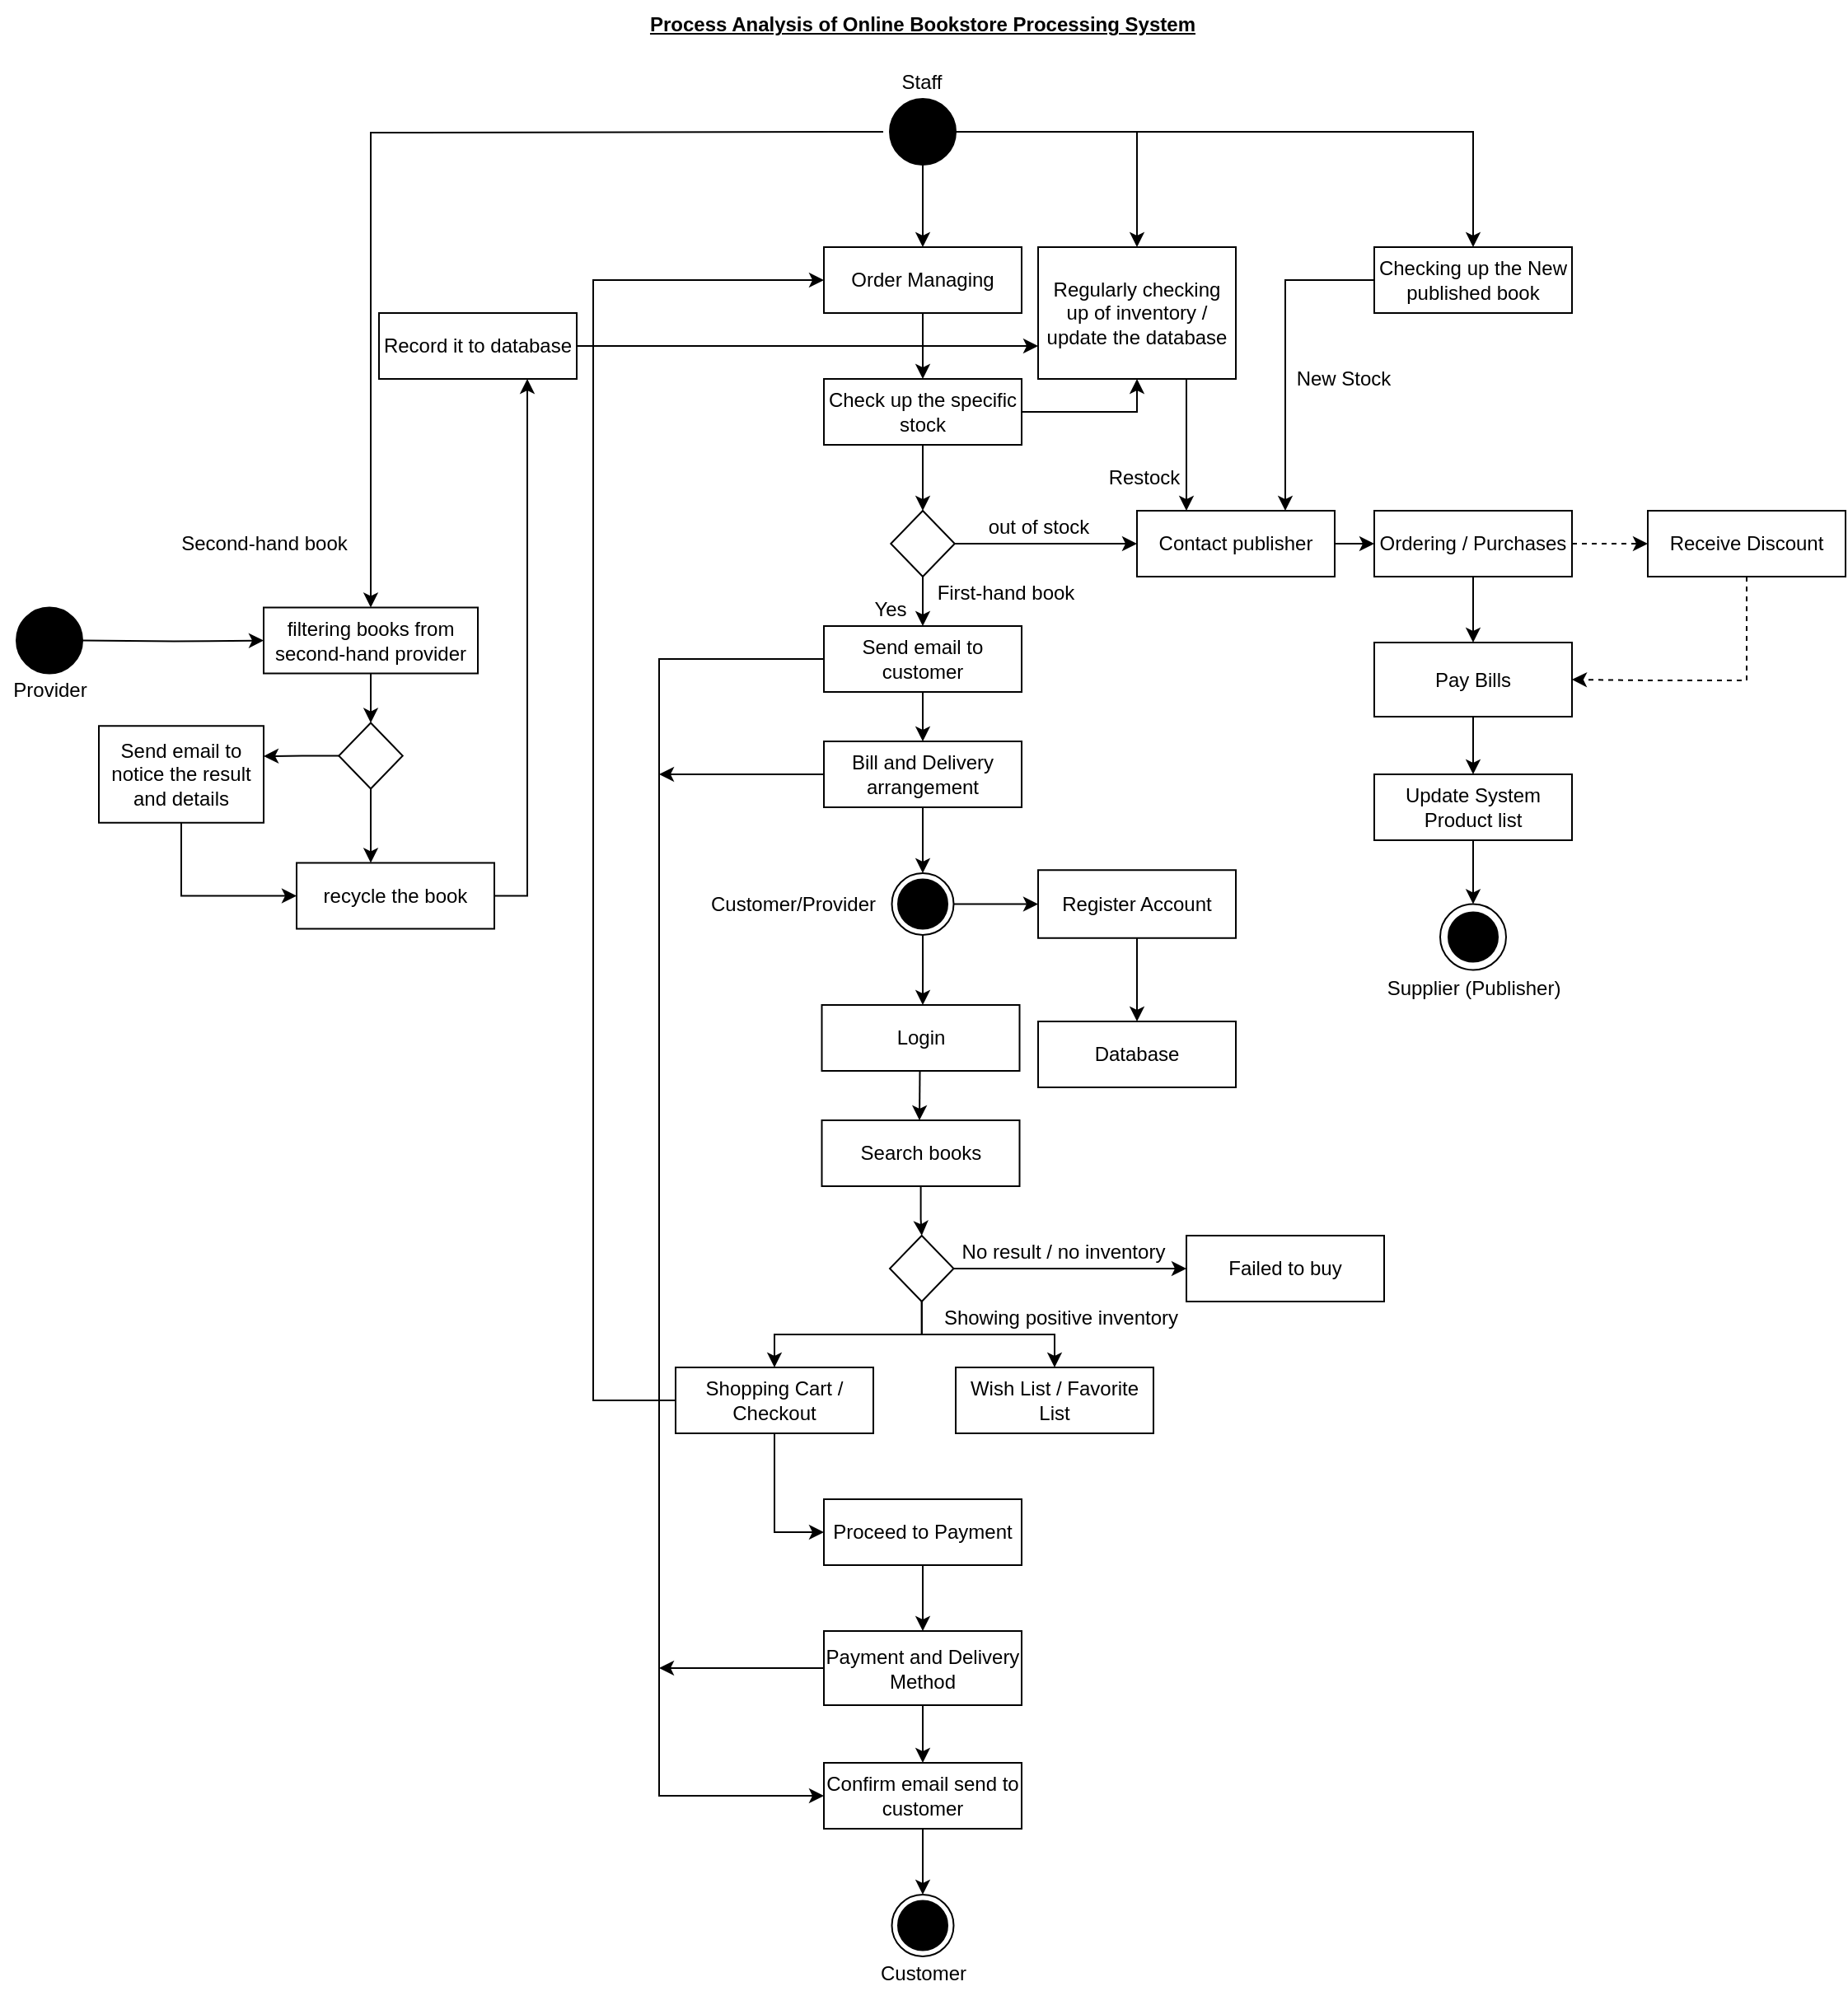 <mxfile version="15.7.4" type="google" pages="2"><diagram id="CRNL3FCBfweBwiT0prmP" name="Page-1"><mxGraphModel dx="2889" dy="1139" grid="1" gridSize="10" guides="1" tooltips="1" connect="1" arrows="1" fold="1" page="1" pageScale="1" pageWidth="827" pageHeight="1169" math="0" shadow="0"><root><mxCell id="0"/><mxCell id="1" parent="0"/><mxCell id="D3-bq62azraqNZFpXJRZ-1" style="edgeStyle=orthogonalEdgeStyle;rounded=0;orthogonalLoop=1;jettySize=auto;html=1;entryX=0.5;entryY=0;entryDx=0;entryDy=0;" edge="1" parent="1" source="D3-bq62azraqNZFpXJRZ-5" target="D3-bq62azraqNZFpXJRZ-32"><mxGeometry relative="1" as="geometry"/></mxCell><mxCell id="D3-bq62azraqNZFpXJRZ-2" style="edgeStyle=orthogonalEdgeStyle;rounded=0;orthogonalLoop=1;jettySize=auto;html=1;entryX=0.5;entryY=0;entryDx=0;entryDy=0;" edge="1" parent="1" source="D3-bq62azraqNZFpXJRZ-5" target="D3-bq62azraqNZFpXJRZ-9"><mxGeometry relative="1" as="geometry"/></mxCell><mxCell id="D3-bq62azraqNZFpXJRZ-3" style="edgeStyle=orthogonalEdgeStyle;rounded=0;orthogonalLoop=1;jettySize=auto;html=1;entryX=0.5;entryY=0;entryDx=0;entryDy=0;" edge="1" parent="1" source="D3-bq62azraqNZFpXJRZ-5" target="D3-bq62azraqNZFpXJRZ-33"><mxGeometry relative="1" as="geometry"><Array as="points"><mxPoint x="380" y="110"/></Array></mxGeometry></mxCell><mxCell id="D3-bq62azraqNZFpXJRZ-4" style="edgeStyle=orthogonalEdgeStyle;rounded=0;orthogonalLoop=1;jettySize=auto;html=1;entryX=0.5;entryY=0;entryDx=0;entryDy=0;" edge="1" parent="1" target="D3-bq62azraqNZFpXJRZ-74"><mxGeometry relative="1" as="geometry"><mxPoint x="16" y="110" as="targetPoint"/><mxPoint x="226.01" y="110" as="sourcePoint"/></mxGeometry></mxCell><mxCell id="D3-bq62azraqNZFpXJRZ-5" value="" style="ellipse;whiteSpace=wrap;html=1;aspect=fixed;fillColor=#000000;" vertex="1" parent="1"><mxGeometry x="230.01" y="90" width="40" height="40" as="geometry"/></mxCell><mxCell id="D3-bq62azraqNZFpXJRZ-6" value="" style="ellipse;whiteSpace=wrap;html=1;aspect=fixed;fillColor=#000000;" vertex="1" parent="1"><mxGeometry x="569" y="583.75" width="30" height="30" as="geometry"/></mxCell><mxCell id="D3-bq62azraqNZFpXJRZ-7" value="" style="ellipse;whiteSpace=wrap;html=1;aspect=fixed;strokeColor=#000000;fillColor=none;" vertex="1" parent="1"><mxGeometry x="564" y="578.75" width="40" height="40" as="geometry"/></mxCell><mxCell id="D3-bq62azraqNZFpXJRZ-8" style="edgeStyle=orthogonalEdgeStyle;rounded=0;orthogonalLoop=1;jettySize=auto;html=1;entryX=0.5;entryY=0;entryDx=0;entryDy=0;" edge="1" parent="1" source="D3-bq62azraqNZFpXJRZ-9" target="D3-bq62azraqNZFpXJRZ-13"><mxGeometry relative="1" as="geometry"/></mxCell><mxCell id="D3-bq62azraqNZFpXJRZ-9" value="Order Managing" style="rounded=0;whiteSpace=wrap;html=1;strokeColor=#000000;fillColor=none;gradientColor=none;" vertex="1" parent="1"><mxGeometry x="190" y="180" width="120" height="40" as="geometry"/></mxCell><mxCell id="D3-bq62azraqNZFpXJRZ-10" value="" style="endArrow=classic;html=1;exitX=0.75;exitY=1;exitDx=0;exitDy=0;entryX=0.25;entryY=0;entryDx=0;entryDy=0;" edge="1" parent="1" source="D3-bq62azraqNZFpXJRZ-33" target="D3-bq62azraqNZFpXJRZ-35"><mxGeometry width="50" height="50" relative="1" as="geometry"><mxPoint x="439.75" y="260" as="sourcePoint"/><mxPoint x="439.5" y="290" as="targetPoint"/></mxGeometry></mxCell><mxCell id="D3-bq62azraqNZFpXJRZ-11" style="edgeStyle=orthogonalEdgeStyle;rounded=0;orthogonalLoop=1;jettySize=auto;html=1;entryX=0.5;entryY=0;entryDx=0;entryDy=0;" edge="1" parent="1" source="D3-bq62azraqNZFpXJRZ-13" target="D3-bq62azraqNZFpXJRZ-16"><mxGeometry relative="1" as="geometry"/></mxCell><mxCell id="D3-bq62azraqNZFpXJRZ-12" style="edgeStyle=orthogonalEdgeStyle;rounded=0;orthogonalLoop=1;jettySize=auto;html=1;entryX=0.5;entryY=1;entryDx=0;entryDy=0;" edge="1" parent="1" source="D3-bq62azraqNZFpXJRZ-13" target="D3-bq62azraqNZFpXJRZ-33"><mxGeometry relative="1" as="geometry"><Array as="points"><mxPoint x="380" y="280"/></Array></mxGeometry></mxCell><mxCell id="D3-bq62azraqNZFpXJRZ-13" value="Check up the specific stock" style="rounded=0;whiteSpace=wrap;html=1;strokeColor=#000000;fillColor=none;gradientColor=none;" vertex="1" parent="1"><mxGeometry x="190.01" y="260" width="120" height="40" as="geometry"/></mxCell><mxCell id="D3-bq62azraqNZFpXJRZ-14" style="edgeStyle=orthogonalEdgeStyle;rounded=0;orthogonalLoop=1;jettySize=auto;html=1;exitX=0.5;exitY=1;exitDx=0;exitDy=0;" edge="1" parent="1" source="D3-bq62azraqNZFpXJRZ-16" target="D3-bq62azraqNZFpXJRZ-30"><mxGeometry relative="1" as="geometry"/></mxCell><mxCell id="D3-bq62azraqNZFpXJRZ-15" style="edgeStyle=orthogonalEdgeStyle;rounded=0;orthogonalLoop=1;jettySize=auto;html=1;" edge="1" parent="1" source="D3-bq62azraqNZFpXJRZ-16"><mxGeometry relative="1" as="geometry"><mxPoint x="380" y="360" as="targetPoint"/></mxGeometry></mxCell><mxCell id="D3-bq62azraqNZFpXJRZ-16" value="" style="rhombus;whiteSpace=wrap;html=1;strokeColor=#000000;fillColor=none;gradientColor=none;" vertex="1" parent="1"><mxGeometry x="230.63" y="340" width="38.75" height="40" as="geometry"/></mxCell><mxCell id="D3-bq62azraqNZFpXJRZ-17" style="edgeStyle=orthogonalEdgeStyle;rounded=0;orthogonalLoop=1;jettySize=auto;html=1;exitX=0.5;exitY=1;exitDx=0;exitDy=0;" edge="1" parent="1" source="D3-bq62azraqNZFpXJRZ-19"><mxGeometry relative="1" as="geometry"><mxPoint x="584" y="420" as="targetPoint"/></mxGeometry></mxCell><mxCell id="D3-bq62azraqNZFpXJRZ-18" style="edgeStyle=orthogonalEdgeStyle;rounded=0;orthogonalLoop=1;jettySize=auto;html=1;dashed=1;" edge="1" parent="1" source="D3-bq62azraqNZFpXJRZ-19"><mxGeometry relative="1" as="geometry"><mxPoint x="690" y="360" as="targetPoint"/></mxGeometry></mxCell><mxCell id="D3-bq62azraqNZFpXJRZ-19" value="Ordering / Purchases" style="rounded=0;whiteSpace=wrap;html=1;strokeColor=#000000;fillColor=none;gradientColor=none;" vertex="1" parent="1"><mxGeometry x="524" y="340" width="120" height="40" as="geometry"/></mxCell><mxCell id="D3-bq62azraqNZFpXJRZ-20" value="out of stock" style="text;html=1;align=center;verticalAlign=middle;resizable=0;points=[];autosize=1;" vertex="1" parent="1"><mxGeometry x="280" y="340" width="80" height="20" as="geometry"/></mxCell><mxCell id="D3-bq62azraqNZFpXJRZ-21" style="edgeStyle=orthogonalEdgeStyle;rounded=0;orthogonalLoop=1;jettySize=auto;html=1;entryX=0.5;entryY=0;entryDx=0;entryDy=0;" edge="1" parent="1" source="D3-bq62azraqNZFpXJRZ-22" target="D3-bq62azraqNZFpXJRZ-7"><mxGeometry relative="1" as="geometry"/></mxCell><mxCell id="D3-bq62azraqNZFpXJRZ-22" value="Update System Product list" style="rounded=0;whiteSpace=wrap;html=1;strokeColor=#000000;fillColor=none;gradientColor=none;" vertex="1" parent="1"><mxGeometry x="524" y="500" width="120" height="40" as="geometry"/></mxCell><mxCell id="D3-bq62azraqNZFpXJRZ-23" style="edgeStyle=orthogonalEdgeStyle;rounded=0;orthogonalLoop=1;jettySize=auto;html=1;entryX=0.5;entryY=0;entryDx=0;entryDy=0;" edge="1" parent="1" source="D3-bq62azraqNZFpXJRZ-24" target="D3-bq62azraqNZFpXJRZ-22"><mxGeometry relative="1" as="geometry"/></mxCell><mxCell id="D3-bq62azraqNZFpXJRZ-24" value="Pay Bills" style="rounded=0;whiteSpace=wrap;html=1;strokeColor=#000000;fillColor=none;gradientColor=none;" vertex="1" parent="1"><mxGeometry x="524" y="420" width="120" height="45" as="geometry"/></mxCell><mxCell id="D3-bq62azraqNZFpXJRZ-25" style="edgeStyle=orthogonalEdgeStyle;rounded=0;orthogonalLoop=1;jettySize=auto;html=1;exitX=0.5;exitY=1;exitDx=0;exitDy=0;entryX=0.5;entryY=0;entryDx=0;entryDy=0;" edge="1" parent="1" source="D3-bq62azraqNZFpXJRZ-27" target="D3-bq62azraqNZFpXJRZ-40"><mxGeometry relative="1" as="geometry"><mxPoint x="530" y="460" as="targetPoint"/></mxGeometry></mxCell><mxCell id="D3-bq62azraqNZFpXJRZ-26" style="edgeStyle=orthogonalEdgeStyle;rounded=0;orthogonalLoop=1;jettySize=auto;html=1;" edge="1" parent="1" source="D3-bq62azraqNZFpXJRZ-27"><mxGeometry relative="1" as="geometry"><mxPoint x="90" y="500" as="targetPoint"/></mxGeometry></mxCell><mxCell id="D3-bq62azraqNZFpXJRZ-27" value="Bill and Delivery arrangement" style="rounded=0;whiteSpace=wrap;html=1;strokeColor=#000000;fillColor=none;gradientColor=none;" vertex="1" parent="1"><mxGeometry x="190.01" y="480" width="120" height="40" as="geometry"/></mxCell><mxCell id="D3-bq62azraqNZFpXJRZ-28" style="edgeStyle=orthogonalEdgeStyle;rounded=0;orthogonalLoop=1;jettySize=auto;html=1;entryX=0.5;entryY=0;entryDx=0;entryDy=0;" edge="1" parent="1" source="D3-bq62azraqNZFpXJRZ-30" target="D3-bq62azraqNZFpXJRZ-27"><mxGeometry relative="1" as="geometry"/></mxCell><mxCell id="D3-bq62azraqNZFpXJRZ-29" style="edgeStyle=orthogonalEdgeStyle;rounded=0;orthogonalLoop=1;jettySize=auto;html=1;entryX=0;entryY=0.5;entryDx=0;entryDy=0;" edge="1" parent="1" source="D3-bq62azraqNZFpXJRZ-30" target="D3-bq62azraqNZFpXJRZ-63"><mxGeometry relative="1" as="geometry"><Array as="points"><mxPoint x="90" y="430"/><mxPoint x="90" y="1120"/></Array></mxGeometry></mxCell><mxCell id="D3-bq62azraqNZFpXJRZ-30" value="Send email to customer" style="rounded=0;whiteSpace=wrap;html=1;strokeColor=#000000;fillColor=none;gradientColor=none;" vertex="1" parent="1"><mxGeometry x="190.01" y="410" width="120" height="40" as="geometry"/></mxCell><mxCell id="D3-bq62azraqNZFpXJRZ-31" style="edgeStyle=orthogonalEdgeStyle;rounded=0;orthogonalLoop=1;jettySize=auto;html=1;entryX=0.75;entryY=0;entryDx=0;entryDy=0;" edge="1" parent="1" source="D3-bq62azraqNZFpXJRZ-32" target="D3-bq62azraqNZFpXJRZ-35"><mxGeometry relative="1" as="geometry"/></mxCell><mxCell id="D3-bq62azraqNZFpXJRZ-32" value="Checking up the New published book" style="rounded=0;whiteSpace=wrap;html=1;strokeColor=#000000;fillColor=none;gradientColor=none;" vertex="1" parent="1"><mxGeometry x="524" y="180" width="120" height="40" as="geometry"/></mxCell><mxCell id="D3-bq62azraqNZFpXJRZ-33" value="Regularly checking up of inventory / update the database" style="rounded=0;whiteSpace=wrap;html=1;strokeColor=#000000;fillColor=none;gradientColor=none;" vertex="1" parent="1"><mxGeometry x="320.01" y="180" width="120" height="80" as="geometry"/></mxCell><mxCell id="D3-bq62azraqNZFpXJRZ-34" style="edgeStyle=orthogonalEdgeStyle;rounded=0;orthogonalLoop=1;jettySize=auto;html=1;entryX=0;entryY=0.5;entryDx=0;entryDy=0;" edge="1" parent="1" source="D3-bq62azraqNZFpXJRZ-35" target="D3-bq62azraqNZFpXJRZ-19"><mxGeometry relative="1" as="geometry"/></mxCell><mxCell id="D3-bq62azraqNZFpXJRZ-35" value="Contact publisher" style="rounded=0;whiteSpace=wrap;html=1;strokeColor=#000000;fillColor=none;gradientColor=none;" vertex="1" parent="1"><mxGeometry x="380" y="340" width="120" height="40" as="geometry"/></mxCell><mxCell id="D3-bq62azraqNZFpXJRZ-36" value="Yes" style="text;html=1;align=center;verticalAlign=middle;resizable=0;points=[];autosize=1;" vertex="1" parent="1"><mxGeometry x="210" y="390" width="40" height="20" as="geometry"/></mxCell><mxCell id="D3-bq62azraqNZFpXJRZ-37" value="" style="ellipse;whiteSpace=wrap;html=1;aspect=fixed;fillColor=#000000;" vertex="1" parent="1"><mxGeometry x="235" y="563.75" width="30" height="30" as="geometry"/></mxCell><mxCell id="D3-bq62azraqNZFpXJRZ-38" style="edgeStyle=orthogonalEdgeStyle;rounded=0;orthogonalLoop=1;jettySize=auto;html=1;" edge="1" parent="1" source="D3-bq62azraqNZFpXJRZ-40"><mxGeometry relative="1" as="geometry"><mxPoint x="250" y="640" as="targetPoint"/></mxGeometry></mxCell><mxCell id="D3-bq62azraqNZFpXJRZ-39" style="edgeStyle=orthogonalEdgeStyle;rounded=0;orthogonalLoop=1;jettySize=auto;html=1;" edge="1" parent="1" source="D3-bq62azraqNZFpXJRZ-40"><mxGeometry relative="1" as="geometry"><mxPoint x="320" y="578.75" as="targetPoint"/></mxGeometry></mxCell><mxCell id="D3-bq62azraqNZFpXJRZ-40" value="" style="ellipse;whiteSpace=wrap;html=1;aspect=fixed;strokeColor=#000000;fillColor=none;" vertex="1" parent="1"><mxGeometry x="231.25" y="560" width="37.5" height="37.5" as="geometry"/></mxCell><mxCell id="D3-bq62azraqNZFpXJRZ-41" value="Customer/Provider" style="text;html=1;align=center;verticalAlign=middle;resizable=0;points=[];autosize=1;" vertex="1" parent="1"><mxGeometry x="111.25" y="568.75" width="120" height="20" as="geometry"/></mxCell><mxCell id="D3-bq62azraqNZFpXJRZ-42" value="Restock" style="text;html=1;align=center;verticalAlign=middle;resizable=0;points=[];autosize=1;" vertex="1" parent="1"><mxGeometry x="354" y="310" width="60" height="20" as="geometry"/></mxCell><mxCell id="D3-bq62azraqNZFpXJRZ-43" style="edgeStyle=orthogonalEdgeStyle;rounded=0;orthogonalLoop=1;jettySize=auto;html=1;dashed=1;entryX=1;entryY=0.5;entryDx=0;entryDy=0;" edge="1" parent="1" source="D3-bq62azraqNZFpXJRZ-44" target="D3-bq62azraqNZFpXJRZ-24"><mxGeometry relative="1" as="geometry"><mxPoint x="690" y="450" as="targetPoint"/><Array as="points"><mxPoint x="750" y="443"/><mxPoint x="690" y="443"/></Array></mxGeometry></mxCell><mxCell id="D3-bq62azraqNZFpXJRZ-44" value="Receive Discount" style="rounded=0;whiteSpace=wrap;html=1;strokeColor=#000000;fillColor=none;gradientColor=none;" vertex="1" parent="1"><mxGeometry x="690" y="340" width="120" height="40" as="geometry"/></mxCell><mxCell id="D3-bq62azraqNZFpXJRZ-45" value="New Stock" style="text;html=1;align=center;verticalAlign=middle;resizable=0;points=[];autosize=1;" vertex="1" parent="1"><mxGeometry x="470" y="250" width="70" height="20" as="geometry"/></mxCell><mxCell id="D3-bq62azraqNZFpXJRZ-46" value="&lt;u&gt;&lt;b&gt;Process Analysis&amp;nbsp;of Online Bookstore Processing System&lt;/b&gt;&lt;/u&gt;" style="text;html=1;strokeColor=none;fillColor=none;align=center;verticalAlign=middle;whiteSpace=wrap;rounded=0;" vertex="1" parent="1"><mxGeometry x="60.01" y="30" width="380" height="30" as="geometry"/></mxCell><mxCell id="D3-bq62azraqNZFpXJRZ-47" value="" style="ellipse;whiteSpace=wrap;html=1;aspect=fixed;fillColor=#000000;" vertex="1" parent="1"><mxGeometry x="235" y="1183.75" width="30" height="30" as="geometry"/></mxCell><mxCell id="D3-bq62azraqNZFpXJRZ-48" value="" style="ellipse;whiteSpace=wrap;html=1;aspect=fixed;strokeColor=#000000;fillColor=none;" vertex="1" parent="1"><mxGeometry x="231.25" y="1180" width="37.5" height="37.5" as="geometry"/></mxCell><mxCell id="D3-bq62azraqNZFpXJRZ-49" value="Login" style="rounded=0;whiteSpace=wrap;html=1;strokeColor=#000000;fillColor=none;gradientColor=none;" vertex="1" parent="1"><mxGeometry x="188.75" y="640" width="120" height="40" as="geometry"/></mxCell><mxCell id="D3-bq62azraqNZFpXJRZ-50" value="" style="endArrow=classic;html=1;exitX=0.5;exitY=1;exitDx=0;exitDy=0;" edge="1" parent="1"><mxGeometry width="50" height="50" relative="1" as="geometry"><mxPoint x="248.25" y="680" as="sourcePoint"/><mxPoint x="248" y="710" as="targetPoint"/></mxGeometry></mxCell><mxCell id="D3-bq62azraqNZFpXJRZ-51" style="edgeStyle=orthogonalEdgeStyle;rounded=0;orthogonalLoop=1;jettySize=auto;html=1;" edge="1" parent="1" source="D3-bq62azraqNZFpXJRZ-52" target="D3-bq62azraqNZFpXJRZ-56"><mxGeometry relative="1" as="geometry"/></mxCell><mxCell id="D3-bq62azraqNZFpXJRZ-52" value="Search books" style="rounded=0;whiteSpace=wrap;html=1;strokeColor=#000000;fillColor=none;gradientColor=none;" vertex="1" parent="1"><mxGeometry x="188.75" y="710" width="120" height="40" as="geometry"/></mxCell><mxCell id="D3-bq62azraqNZFpXJRZ-53" style="edgeStyle=orthogonalEdgeStyle;rounded=0;orthogonalLoop=1;jettySize=auto;html=1;exitX=0.5;exitY=1;exitDx=0;exitDy=0;entryX=0.5;entryY=0;entryDx=0;entryDy=0;" edge="1" parent="1" source="D3-bq62azraqNZFpXJRZ-56" target="D3-bq62azraqNZFpXJRZ-69"><mxGeometry relative="1" as="geometry"><mxPoint x="249" y="870" as="targetPoint"/><Array as="points"><mxPoint x="249" y="840"/><mxPoint x="160" y="840"/></Array></mxGeometry></mxCell><mxCell id="D3-bq62azraqNZFpXJRZ-54" style="edgeStyle=orthogonalEdgeStyle;rounded=0;orthogonalLoop=1;jettySize=auto;html=1;exitX=0.5;exitY=1;exitDx=0;exitDy=0;" edge="1" parent="1" source="D3-bq62azraqNZFpXJRZ-56" target="D3-bq62azraqNZFpXJRZ-70"><mxGeometry relative="1" as="geometry"/></mxCell><mxCell id="D3-bq62azraqNZFpXJRZ-55" style="edgeStyle=orthogonalEdgeStyle;rounded=0;orthogonalLoop=1;jettySize=auto;html=1;entryX=0;entryY=0.5;entryDx=0;entryDy=0;" edge="1" parent="1" source="D3-bq62azraqNZFpXJRZ-56" target="D3-bq62azraqNZFpXJRZ-57"><mxGeometry relative="1" as="geometry"/></mxCell><mxCell id="D3-bq62azraqNZFpXJRZ-56" value="" style="rhombus;whiteSpace=wrap;html=1;strokeColor=#000000;fillColor=none;gradientColor=none;" vertex="1" parent="1"><mxGeometry x="230" y="780" width="38.75" height="40" as="geometry"/></mxCell><mxCell id="D3-bq62azraqNZFpXJRZ-57" value="Failed to buy" style="rounded=0;whiteSpace=wrap;html=1;strokeColor=#000000;fillColor=none;gradientColor=none;" vertex="1" parent="1"><mxGeometry x="410" y="780" width="120" height="40" as="geometry"/></mxCell><mxCell id="D3-bq62azraqNZFpXJRZ-58" style="edgeStyle=orthogonalEdgeStyle;rounded=0;orthogonalLoop=1;jettySize=auto;html=1;exitX=0.5;exitY=1;exitDx=0;exitDy=0;" edge="1" parent="1" source="D3-bq62azraqNZFpXJRZ-59"><mxGeometry relative="1" as="geometry"><mxPoint x="250" y="1020" as="targetPoint"/></mxGeometry></mxCell><mxCell id="D3-bq62azraqNZFpXJRZ-59" value="Proceed to Payment" style="rounded=0;whiteSpace=wrap;html=1;strokeColor=#000000;fillColor=none;gradientColor=none;" vertex="1" parent="1"><mxGeometry x="190" y="940" width="120" height="40" as="geometry"/></mxCell><mxCell id="D3-bq62azraqNZFpXJRZ-60" value="Showing positive inventory" style="text;html=1;strokeColor=none;fillColor=none;align=center;verticalAlign=middle;whiteSpace=wrap;rounded=0;" vertex="1" parent="1"><mxGeometry x="244" y="810" width="180" height="40" as="geometry"/></mxCell><mxCell id="D3-bq62azraqNZFpXJRZ-61" value="No result / no inventory" style="text;html=1;align=center;verticalAlign=middle;resizable=0;points=[];autosize=1;" vertex="1" parent="1"><mxGeometry x="265" y="780" width="140" height="20" as="geometry"/></mxCell><mxCell id="D3-bq62azraqNZFpXJRZ-62" style="edgeStyle=orthogonalEdgeStyle;rounded=0;orthogonalLoop=1;jettySize=auto;html=1;entryX=0.5;entryY=0;entryDx=0;entryDy=0;" edge="1" parent="1" source="D3-bq62azraqNZFpXJRZ-63" target="D3-bq62azraqNZFpXJRZ-48"><mxGeometry relative="1" as="geometry"/></mxCell><mxCell id="D3-bq62azraqNZFpXJRZ-63" value="Confirm email send to customer" style="rounded=0;whiteSpace=wrap;html=1;strokeColor=#000000;fillColor=none;gradientColor=none;" vertex="1" parent="1"><mxGeometry x="190" y="1100" width="120" height="40" as="geometry"/></mxCell><mxCell id="D3-bq62azraqNZFpXJRZ-64" style="edgeStyle=orthogonalEdgeStyle;rounded=0;orthogonalLoop=1;jettySize=auto;html=1;entryX=0.5;entryY=0;entryDx=0;entryDy=0;" edge="1" parent="1" source="D3-bq62azraqNZFpXJRZ-66" target="D3-bq62azraqNZFpXJRZ-63"><mxGeometry relative="1" as="geometry"/></mxCell><mxCell id="D3-bq62azraqNZFpXJRZ-65" style="edgeStyle=orthogonalEdgeStyle;rounded=0;orthogonalLoop=1;jettySize=auto;html=1;" edge="1" parent="1" source="D3-bq62azraqNZFpXJRZ-66"><mxGeometry relative="1" as="geometry"><mxPoint x="90" y="1042.5" as="targetPoint"/></mxGeometry></mxCell><mxCell id="D3-bq62azraqNZFpXJRZ-66" value="Payment and Delivery Method" style="rounded=0;whiteSpace=wrap;html=1;strokeColor=#000000;fillColor=none;gradientColor=none;" vertex="1" parent="1"><mxGeometry x="190" y="1020" width="120" height="45" as="geometry"/></mxCell><mxCell id="D3-bq62azraqNZFpXJRZ-67" style="edgeStyle=orthogonalEdgeStyle;rounded=0;orthogonalLoop=1;jettySize=auto;html=1;exitX=0.5;exitY=1;exitDx=0;exitDy=0;entryX=0;entryY=0.5;entryDx=0;entryDy=0;" edge="1" parent="1" source="D3-bq62azraqNZFpXJRZ-69" target="D3-bq62azraqNZFpXJRZ-59"><mxGeometry relative="1" as="geometry"><mxPoint x="250" y="940" as="targetPoint"/></mxGeometry></mxCell><mxCell id="D3-bq62azraqNZFpXJRZ-68" style="edgeStyle=orthogonalEdgeStyle;rounded=0;orthogonalLoop=1;jettySize=auto;html=1;entryX=0;entryY=0.5;entryDx=0;entryDy=0;" edge="1" parent="1" source="D3-bq62azraqNZFpXJRZ-69" target="D3-bq62azraqNZFpXJRZ-9"><mxGeometry relative="1" as="geometry"><Array as="points"><mxPoint x="50" y="880"/><mxPoint x="50" y="200"/></Array></mxGeometry></mxCell><mxCell id="D3-bq62azraqNZFpXJRZ-69" value="Shopping Cart / Checkout" style="rounded=0;whiteSpace=wrap;html=1;strokeColor=#000000;fillColor=none;gradientColor=none;" vertex="1" parent="1"><mxGeometry x="100" y="860" width="120" height="40" as="geometry"/></mxCell><mxCell id="D3-bq62azraqNZFpXJRZ-70" value="Wish List / Favorite List" style="rounded=0;whiteSpace=wrap;html=1;strokeColor=#000000;fillColor=none;gradientColor=none;" vertex="1" parent="1"><mxGeometry x="270" y="860" width="120" height="40" as="geometry"/></mxCell><mxCell id="D3-bq62azraqNZFpXJRZ-71" value="Supplier (Publisher)" style="text;html=1;align=center;verticalAlign=middle;resizable=0;points=[];autosize=1;" vertex="1" parent="1"><mxGeometry x="524" y="620" width="120" height="20" as="geometry"/></mxCell><mxCell id="D3-bq62azraqNZFpXJRZ-72" value="Staff" style="text;html=1;align=center;verticalAlign=middle;resizable=0;points=[];autosize=1;" vertex="1" parent="1"><mxGeometry x="228.75" y="70" width="40" height="20" as="geometry"/></mxCell><mxCell id="D3-bq62azraqNZFpXJRZ-73" style="edgeStyle=orthogonalEdgeStyle;rounded=0;orthogonalLoop=1;jettySize=auto;html=1;" edge="1" parent="1" source="D3-bq62azraqNZFpXJRZ-74" target="D3-bq62azraqNZFpXJRZ-78"><mxGeometry relative="1" as="geometry"/></mxCell><mxCell id="D3-bq62azraqNZFpXJRZ-74" value="filtering books from second-hand provider" style="rounded=0;whiteSpace=wrap;html=1;strokeColor=#000000;fillColor=none;gradientColor=none;" vertex="1" parent="1"><mxGeometry x="-150" y="398.75" width="130" height="40" as="geometry"/></mxCell><mxCell id="D3-bq62azraqNZFpXJRZ-75" value="Customer" style="text;html=1;align=center;verticalAlign=middle;resizable=0;points=[];autosize=1;" vertex="1" parent="1"><mxGeometry x="215.01" y="1217.5" width="70" height="20" as="geometry"/></mxCell><mxCell id="D3-bq62azraqNZFpXJRZ-76" style="edgeStyle=orthogonalEdgeStyle;rounded=0;orthogonalLoop=1;jettySize=auto;html=1;exitX=0.5;exitY=1;exitDx=0;exitDy=0;" edge="1" parent="1" source="D3-bq62azraqNZFpXJRZ-78" target="D3-bq62azraqNZFpXJRZ-80"><mxGeometry relative="1" as="geometry"><Array as="points"><mxPoint x="-85" y="540"/><mxPoint x="-85" y="540"/></Array></mxGeometry></mxCell><mxCell id="D3-bq62azraqNZFpXJRZ-77" style="edgeStyle=orthogonalEdgeStyle;rounded=0;orthogonalLoop=1;jettySize=auto;html=1;" edge="1" parent="1" source="D3-bq62azraqNZFpXJRZ-78"><mxGeometry relative="1" as="geometry"><mxPoint x="-150" y="489" as="targetPoint"/></mxGeometry></mxCell><mxCell id="D3-bq62azraqNZFpXJRZ-78" value="" style="rhombus;whiteSpace=wrap;html=1;strokeColor=#000000;fillColor=none;gradientColor=none;" vertex="1" parent="1"><mxGeometry x="-104.38" y="468.75" width="38.75" height="40" as="geometry"/></mxCell><mxCell id="D3-bq62azraqNZFpXJRZ-79" style="edgeStyle=orthogonalEdgeStyle;rounded=0;orthogonalLoop=1;jettySize=auto;html=1;entryX=0.75;entryY=1;entryDx=0;entryDy=0;" edge="1" parent="1" source="D3-bq62azraqNZFpXJRZ-80" target="D3-bq62azraqNZFpXJRZ-84"><mxGeometry relative="1" as="geometry"><Array as="points"><mxPoint x="10" y="574"/></Array></mxGeometry></mxCell><mxCell id="D3-bq62azraqNZFpXJRZ-80" value="recycle the book" style="rounded=0;whiteSpace=wrap;html=1;strokeColor=#000000;fillColor=none;gradientColor=none;" vertex="1" parent="1"><mxGeometry x="-130" y="553.75" width="120" height="40" as="geometry"/></mxCell><mxCell id="D3-bq62azraqNZFpXJRZ-81" style="edgeStyle=orthogonalEdgeStyle;rounded=0;orthogonalLoop=1;jettySize=auto;html=1;entryX=0;entryY=0.5;entryDx=0;entryDy=0;" edge="1" parent="1" source="D3-bq62azraqNZFpXJRZ-82" target="D3-bq62azraqNZFpXJRZ-80"><mxGeometry relative="1" as="geometry"><Array as="points"><mxPoint x="-200" y="574"/></Array></mxGeometry></mxCell><mxCell id="D3-bq62azraqNZFpXJRZ-82" value="Send email to notice the result and details" style="rounded=0;whiteSpace=wrap;html=1;strokeColor=#000000;fillColor=none;gradientColor=none;" vertex="1" parent="1"><mxGeometry x="-250" y="470.63" width="100" height="58.75" as="geometry"/></mxCell><mxCell id="D3-bq62azraqNZFpXJRZ-83" style="edgeStyle=orthogonalEdgeStyle;rounded=0;orthogonalLoop=1;jettySize=auto;html=1;entryX=0;entryY=0.75;entryDx=0;entryDy=0;" edge="1" parent="1" source="D3-bq62azraqNZFpXJRZ-84" target="D3-bq62azraqNZFpXJRZ-33"><mxGeometry relative="1" as="geometry"/></mxCell><mxCell id="D3-bq62azraqNZFpXJRZ-84" value="Record it to database" style="rounded=0;whiteSpace=wrap;html=1;strokeColor=#000000;fillColor=none;gradientColor=none;" vertex="1" parent="1"><mxGeometry x="-80.0" y="220" width="120" height="40" as="geometry"/></mxCell><mxCell id="D3-bq62azraqNZFpXJRZ-85" value="Second-hand book" style="text;html=1;align=center;verticalAlign=middle;resizable=0;points=[];autosize=1;" vertex="1" parent="1"><mxGeometry x="-210" y="350" width="120" height="20" as="geometry"/></mxCell><mxCell id="D3-bq62azraqNZFpXJRZ-86" value="First-hand book" style="text;html=1;align=center;verticalAlign=middle;resizable=0;points=[];autosize=1;" vertex="1" parent="1"><mxGeometry x="250" y="380" width="100" height="20" as="geometry"/></mxCell><mxCell id="D3-bq62azraqNZFpXJRZ-87" style="edgeStyle=orthogonalEdgeStyle;rounded=0;orthogonalLoop=1;jettySize=auto;html=1;entryX=0;entryY=0.5;entryDx=0;entryDy=0;" edge="1" parent="1" target="D3-bq62azraqNZFpXJRZ-74"><mxGeometry relative="1" as="geometry"><mxPoint x="-260" y="418.75" as="sourcePoint"/></mxGeometry></mxCell><mxCell id="D3-bq62azraqNZFpXJRZ-88" value="" style="ellipse;whiteSpace=wrap;html=1;aspect=fixed;fillColor=#000000;" vertex="1" parent="1"><mxGeometry x="-300" y="398.75" width="40" height="40" as="geometry"/></mxCell><mxCell id="D3-bq62azraqNZFpXJRZ-89" value="Provider" style="text;html=1;align=center;verticalAlign=middle;resizable=0;points=[];autosize=1;" vertex="1" parent="1"><mxGeometry x="-310" y="438.75" width="60" height="20" as="geometry"/></mxCell><mxCell id="D3-bq62azraqNZFpXJRZ-90" style="edgeStyle=orthogonalEdgeStyle;rounded=0;orthogonalLoop=1;jettySize=auto;html=1;entryX=0.5;entryY=0;entryDx=0;entryDy=0;" edge="1" parent="1" source="D3-bq62azraqNZFpXJRZ-91" target="D3-bq62azraqNZFpXJRZ-92"><mxGeometry relative="1" as="geometry"/></mxCell><mxCell id="D3-bq62azraqNZFpXJRZ-91" value="Register Account" style="rounded=0;whiteSpace=wrap;html=1;" vertex="1" parent="1"><mxGeometry x="320.01" y="558.13" width="120" height="41.25" as="geometry"/></mxCell><mxCell id="D3-bq62azraqNZFpXJRZ-92" value="Database" style="rounded=0;whiteSpace=wrap;html=1;" vertex="1" parent="1"><mxGeometry x="320.01" y="650" width="120" height="40" as="geometry"/></mxCell></root></mxGraphModel></diagram><diagram id="QdOcwPDiO-dlVdthiZxY" name="Page-2"><mxGraphModel dx="825" dy="410" grid="1" gridSize="10" guides="1" tooltips="1" connect="1" arrows="1" fold="1" page="1" pageScale="1" pageWidth="827" pageHeight="1169" math="0" shadow="0"><root><mxCell id="JFKsWhmK-QuvMNOBaJDZ-0"/><mxCell id="JFKsWhmK-QuvMNOBaJDZ-1" parent="JFKsWhmK-QuvMNOBaJDZ-0"/><mxCell id="THszW5SRNHo1qSlXUtiE-8" style="edgeStyle=orthogonalEdgeStyle;rounded=0;orthogonalLoop=1;jettySize=auto;html=1;" edge="1" parent="JFKsWhmK-QuvMNOBaJDZ-1" source="vv2_Jj1-dWsFPManNLEE-0" target="THszW5SRNHo1qSlXUtiE-4"><mxGeometry relative="1" as="geometry"/></mxCell><mxCell id="POBu7Tv8nabY2ccT5224-6" style="edgeStyle=orthogonalEdgeStyle;rounded=0;orthogonalLoop=1;jettySize=auto;html=1;entryX=0;entryY=0.5;entryDx=0;entryDy=0;" edge="1" parent="JFKsWhmK-QuvMNOBaJDZ-1" source="vv2_Jj1-dWsFPManNLEE-0" target="44Dm-v4PGA68xXbSo2iy-9"><mxGeometry relative="1" as="geometry"><Array as="points"><mxPoint x="100" y="150"/></Array></mxGeometry></mxCell><mxCell id="vv2_Jj1-dWsFPManNLEE-0" value="" style="ellipse;whiteSpace=wrap;html=1;aspect=fixed;fillColor=#000000;" vertex="1" parent="JFKsWhmK-QuvMNOBaJDZ-1"><mxGeometry x="80" y="240" width="40" height="40" as="geometry"/></mxCell><mxCell id="vv2_Jj1-dWsFPManNLEE-1" value="&lt;u&gt;&lt;b&gt;Process Analysis&amp;nbsp;of Online Bookstore Processing System&lt;/b&gt;&lt;/u&gt;" style="text;html=1;strokeColor=none;fillColor=none;align=center;verticalAlign=middle;whiteSpace=wrap;rounded=0;" vertex="1" parent="JFKsWhmK-QuvMNOBaJDZ-1"><mxGeometry x="370" y="20" width="380" height="30" as="geometry"/></mxCell><mxCell id="vv2_Jj1-dWsFPManNLEE-2" value="Staff" style="text;html=1;align=center;verticalAlign=middle;resizable=0;points=[];autosize=1;" vertex="1" parent="JFKsWhmK-QuvMNOBaJDZ-1"><mxGeometry x="80" y="280" width="40" height="20" as="geometry"/></mxCell><mxCell id="44Dm-v4PGA68xXbSo2iy-16" style="edgeStyle=orthogonalEdgeStyle;rounded=0;orthogonalLoop=1;jettySize=auto;html=1;" edge="1" parent="JFKsWhmK-QuvMNOBaJDZ-1" source="THszW5SRNHo1qSlXUtiE-4" target="44Dm-v4PGA68xXbSo2iy-15"><mxGeometry relative="1" as="geometry"/></mxCell><mxCell id="THszW5SRNHo1qSlXUtiE-4" value="Login" style="rounded=0;whiteSpace=wrap;html=1;strokeColor=#000000;fillColor=none;gradientColor=none;" vertex="1" parent="JFKsWhmK-QuvMNOBaJDZ-1"><mxGeometry x="160" y="240" width="120" height="40" as="geometry"/></mxCell><mxCell id="ZYi-Ra4ck_2NSJ-Dmw3X-11" style="edgeStyle=orthogonalEdgeStyle;rounded=0;orthogonalLoop=1;jettySize=auto;html=1;entryX=0;entryY=0.5;entryDx=0;entryDy=0;exitX=1;exitY=0.5;exitDx=0;exitDy=0;" edge="1" parent="JFKsWhmK-QuvMNOBaJDZ-1" source="THszW5SRNHo1qSlXUtiE-5" target="ZYi-Ra4ck_2NSJ-Dmw3X-6"><mxGeometry relative="1" as="geometry"><mxPoint x="730" y="282.5" as="sourcePoint"/></mxGeometry></mxCell><mxCell id="POBu7Tv8nabY2ccT5224-20" style="edgeStyle=orthogonalEdgeStyle;rounded=0;orthogonalLoop=1;jettySize=auto;html=1;entryX=0.005;entryY=0.581;entryDx=0;entryDy=0;entryPerimeter=0;" edge="1" parent="JFKsWhmK-QuvMNOBaJDZ-1" source="THszW5SRNHo1qSlXUtiE-5" target="ZYi-Ra4ck_2NSJ-Dmw3X-8"><mxGeometry relative="1" as="geometry"/></mxCell><mxCell id="POBu7Tv8nabY2ccT5224-21" style="edgeStyle=orthogonalEdgeStyle;rounded=0;orthogonalLoop=1;jettySize=auto;html=1;entryX=0;entryY=0.5;entryDx=0;entryDy=0;" edge="1" parent="JFKsWhmK-QuvMNOBaJDZ-1" source="THszW5SRNHo1qSlXUtiE-5" target="ZYi-Ra4ck_2NSJ-Dmw3X-7"><mxGeometry relative="1" as="geometry"/></mxCell><mxCell id="THszW5SRNHo1qSlXUtiE-5" value="Client instructions" style="rounded=0;whiteSpace=wrap;html=1;strokeColor=#000000;fillColor=none;gradientColor=none;" vertex="1" parent="JFKsWhmK-QuvMNOBaJDZ-1"><mxGeometry x="610" y="225" width="120" height="40" as="geometry"/></mxCell><mxCell id="POBu7Tv8nabY2ccT5224-14" style="edgeStyle=orthogonalEdgeStyle;rounded=0;orthogonalLoop=1;jettySize=auto;html=1;entryX=0;entryY=0.5;entryDx=0;entryDy=0;" edge="1" parent="JFKsWhmK-QuvMNOBaJDZ-1"><mxGeometry relative="1" as="geometry"><mxPoint x="570" y="339.8" as="sourcePoint"/><mxPoint x="660.0" y="339.8" as="targetPoint"/></mxGeometry></mxCell><mxCell id="THszW5SRNHo1qSlXUtiE-7" value="Check up the Log" style="rounded=0;whiteSpace=wrap;html=1;strokeColor=#000000;fillColor=none;gradientColor=none;" vertex="1" parent="JFKsWhmK-QuvMNOBaJDZ-1"><mxGeometry x="440" y="320" width="130" height="40" as="geometry"/></mxCell><mxCell id="POBu7Tv8nabY2ccT5224-26" style="edgeStyle=orthogonalEdgeStyle;rounded=0;orthogonalLoop=1;jettySize=auto;html=1;" edge="1" parent="JFKsWhmK-QuvMNOBaJDZ-1" source="THszW5SRNHo1qSlXUtiE-6" target="POBu7Tv8nabY2ccT5224-22"><mxGeometry relative="1" as="geometry"/></mxCell><mxCell id="THszW5SRNHo1qSlXUtiE-6" value="Regularly checking up of safety box / update the current situation" style="rounded=0;whiteSpace=wrap;html=1;strokeColor=#000000;fillColor=none;gradientColor=none;" vertex="1" parent="JFKsWhmK-QuvMNOBaJDZ-1"><mxGeometry x="610" y="61.25" width="140" height="60" as="geometry"/></mxCell><mxCell id="POBu7Tv8nabY2ccT5224-28" style="edgeStyle=orthogonalEdgeStyle;rounded=0;orthogonalLoop=1;jettySize=auto;html=1;entryX=0.5;entryY=1;entryDx=0;entryDy=0;" edge="1" parent="JFKsWhmK-QuvMNOBaJDZ-1" source="ZYi-Ra4ck_2NSJ-Dmw3X-6" target="POBu7Tv8nabY2ccT5224-22"><mxGeometry relative="1" as="geometry"/></mxCell><mxCell id="ZYi-Ra4ck_2NSJ-Dmw3X-6" value="Unregister Safety Box" style="rounded=0;whiteSpace=wrap;html=1;strokeColor=#000000;fillColor=none;gradientColor=none;" vertex="1" parent="JFKsWhmK-QuvMNOBaJDZ-1"><mxGeometry x="770" y="318.75" width="130" height="40" as="geometry"/></mxCell><mxCell id="POBu7Tv8nabY2ccT5224-23" style="edgeStyle=orthogonalEdgeStyle;rounded=0;orthogonalLoop=1;jettySize=auto;html=1;entryX=-0.02;entryY=0.516;entryDx=0;entryDy=0;entryPerimeter=0;" edge="1" parent="JFKsWhmK-QuvMNOBaJDZ-1" source="ZYi-Ra4ck_2NSJ-Dmw3X-7" target="POBu7Tv8nabY2ccT5224-22"><mxGeometry relative="1" as="geometry"/></mxCell><mxCell id="ZYi-Ra4ck_2NSJ-Dmw3X-7" value="Open Safety Box" style="rounded=0;whiteSpace=wrap;html=1;strokeColor=#000000;fillColor=none;gradientColor=none;" vertex="1" parent="JFKsWhmK-QuvMNOBaJDZ-1"><mxGeometry x="770" y="225" width="120" height="40" as="geometry"/></mxCell><mxCell id="POBu7Tv8nabY2ccT5224-27" style="edgeStyle=orthogonalEdgeStyle;rounded=0;orthogonalLoop=1;jettySize=auto;html=1;" edge="1" parent="JFKsWhmK-QuvMNOBaJDZ-1" source="ZYi-Ra4ck_2NSJ-Dmw3X-8" target="POBu7Tv8nabY2ccT5224-22"><mxGeometry relative="1" as="geometry"/></mxCell><mxCell id="ZYi-Ra4ck_2NSJ-Dmw3X-8" value="Register Safety Box" style="rounded=0;whiteSpace=wrap;html=1;strokeColor=#000000;fillColor=none;gradientColor=none;" vertex="1" parent="JFKsWhmK-QuvMNOBaJDZ-1"><mxGeometry x="770" y="158.75" width="120" height="40" as="geometry"/></mxCell><mxCell id="nIUliR6Ms29JXlNM0aCQ-4" value="" style="ellipse;whiteSpace=wrap;html=1;aspect=fixed;fillColor=#000000;" vertex="1" parent="JFKsWhmK-QuvMNOBaJDZ-1"><mxGeometry x="1073.75" y="228.75" width="30" height="30" as="geometry"/></mxCell><mxCell id="nIUliR6Ms29JXlNM0aCQ-7" value="" style="ellipse;whiteSpace=wrap;html=1;aspect=fixed;strokeColor=#000000;fillColor=none;" vertex="1" parent="JFKsWhmK-QuvMNOBaJDZ-1"><mxGeometry x="1070" y="225" width="37.5" height="37.5" as="geometry"/></mxCell><mxCell id="nIUliR6Ms29JXlNM0aCQ-8" value="Client/Safety Box Owner" style="text;html=1;align=center;verticalAlign=middle;resizable=0;points=[];autosize=1;" vertex="1" parent="JFKsWhmK-QuvMNOBaJDZ-1"><mxGeometry x="1010" y="270" width="150" height="20" as="geometry"/></mxCell><mxCell id="POBu7Tv8nabY2ccT5224-4" style="edgeStyle=orthogonalEdgeStyle;rounded=0;orthogonalLoop=1;jettySize=auto;html=1;entryX=1;entryY=0;entryDx=0;entryDy=0;dashed=1;" edge="1" parent="JFKsWhmK-QuvMNOBaJDZ-1" source="44Dm-v4PGA68xXbSo2iy-8" target="44Dm-v4PGA68xXbSo2iy-15"><mxGeometry relative="1" as="geometry"><mxPoint x="360" y="240" as="targetPoint"/><Array as="points"><mxPoint x="382" y="210"/></Array></mxGeometry></mxCell><mxCell id="44Dm-v4PGA68xXbSo2iy-8" value="Database" style="rounded=0;whiteSpace=wrap;html=1;strokeColor=#000000;fillColor=none;gradientColor=none;" vertex="1" parent="JFKsWhmK-QuvMNOBaJDZ-1"><mxGeometry x="340" y="130" width="60" height="40" as="geometry"/></mxCell><mxCell id="44Dm-v4PGA68xXbSo2iy-13" style="edgeStyle=orthogonalEdgeStyle;rounded=0;orthogonalLoop=1;jettySize=auto;html=1;" edge="1" parent="JFKsWhmK-QuvMNOBaJDZ-1" source="44Dm-v4PGA68xXbSo2iy-9" target="44Dm-v4PGA68xXbSo2iy-8"><mxGeometry relative="1" as="geometry"/></mxCell><mxCell id="44Dm-v4PGA68xXbSo2iy-9" value="Register Account" style="rounded=0;whiteSpace=wrap;html=1;strokeColor=#000000;fillColor=none;gradientColor=none;" vertex="1" parent="JFKsWhmK-QuvMNOBaJDZ-1"><mxGeometry x="160" y="130" width="120" height="40" as="geometry"/></mxCell><mxCell id="POBu7Tv8nabY2ccT5224-2" style="edgeStyle=orthogonalEdgeStyle;rounded=0;orthogonalLoop=1;jettySize=auto;html=1;exitX=0;exitY=0;exitDx=0;exitDy=0;dashed=1;" edge="1" parent="JFKsWhmK-QuvMNOBaJDZ-1" source="44Dm-v4PGA68xXbSo2iy-15"><mxGeometry relative="1" as="geometry"><mxPoint x="348" y="170" as="targetPoint"/><Array as="points"><mxPoint x="348" y="170"/></Array></mxGeometry></mxCell><mxCell id="POBu7Tv8nabY2ccT5224-8" style="edgeStyle=orthogonalEdgeStyle;rounded=0;orthogonalLoop=1;jettySize=auto;html=1;entryX=0.417;entryY=1;entryDx=0;entryDy=0;entryPerimeter=0;" edge="1" parent="JFKsWhmK-QuvMNOBaJDZ-1" source="44Dm-v4PGA68xXbSo2iy-15" target="THszW5SRNHo1qSlXUtiE-4"><mxGeometry relative="1" as="geometry"><Array as="points"><mxPoint x="365" y="315"/><mxPoint x="210" y="315"/></Array></mxGeometry></mxCell><mxCell id="POBu7Tv8nabY2ccT5224-11" style="edgeStyle=orthogonalEdgeStyle;rounded=0;orthogonalLoop=1;jettySize=auto;html=1;entryX=0.008;entryY=0.65;entryDx=0;entryDy=0;entryPerimeter=0;" edge="1" parent="JFKsWhmK-QuvMNOBaJDZ-1" source="44Dm-v4PGA68xXbSo2iy-15" target="THszW5SRNHo1qSlXUtiE-7"><mxGeometry relative="1" as="geometry"/></mxCell><mxCell id="44Dm-v4PGA68xXbSo2iy-15" value="" style="rhombus;whiteSpace=wrap;html=1;strokeColor=#000000;fillColor=none;gradientColor=none;" vertex="1" parent="JFKsWhmK-QuvMNOBaJDZ-1"><mxGeometry x="330.94" y="225" width="69.06" height="70" as="geometry"/></mxCell><mxCell id="POBu7Tv8nabY2ccT5224-7" style="edgeStyle=orthogonalEdgeStyle;rounded=0;orthogonalLoop=1;jettySize=auto;html=1;entryX=0;entryY=0.5;entryDx=0;entryDy=0;" edge="1" parent="JFKsWhmK-QuvMNOBaJDZ-1" source="iwGRlZ_lGSgPPDQBufHA-0" target="POBu7Tv8nabY2ccT5224-10"><mxGeometry relative="1" as="geometry"><mxPoint x="440" y="260" as="targetPoint"/></mxGeometry></mxCell><mxCell id="iwGRlZ_lGSgPPDQBufHA-0" value="Validation" style="text;html=1;align=center;verticalAlign=middle;resizable=0;points=[];autosize=1;strokeColor=none;fillColor=none;" vertex="1" parent="JFKsWhmK-QuvMNOBaJDZ-1"><mxGeometry x="328.75" y="250" width="70" height="20" as="geometry"/></mxCell><mxCell id="iwGRlZ_lGSgPPDQBufHA-1" value="Yes" style="text;html=1;align=center;verticalAlign=middle;resizable=0;points=[];autosize=1;strokeColor=none;fillColor=none;" vertex="1" parent="JFKsWhmK-QuvMNOBaJDZ-1"><mxGeometry x="414" y="250" width="40" height="20" as="geometry"/></mxCell><mxCell id="POBu7Tv8nabY2ccT5224-9" value="No" style="text;html=1;align=center;verticalAlign=middle;resizable=0;points=[];autosize=1;strokeColor=none;fillColor=none;" vertex="1" parent="JFKsWhmK-QuvMNOBaJDZ-1"><mxGeometry x="280" y="295" width="30" height="20" as="geometry"/></mxCell><mxCell id="POBu7Tv8nabY2ccT5224-18" style="edgeStyle=orthogonalEdgeStyle;rounded=0;orthogonalLoop=1;jettySize=auto;html=1;entryX=0;entryY=0.5;entryDx=0;entryDy=0;" edge="1" parent="JFKsWhmK-QuvMNOBaJDZ-1" source="POBu7Tv8nabY2ccT5224-10" target="THszW5SRNHo1qSlXUtiE-6"><mxGeometry relative="1" as="geometry"/></mxCell><mxCell id="POBu7Tv8nabY2ccT5224-19" style="edgeStyle=orthogonalEdgeStyle;rounded=0;orthogonalLoop=1;jettySize=auto;html=1;entryX=0;entryY=0.5;entryDx=0;entryDy=0;" edge="1" parent="JFKsWhmK-QuvMNOBaJDZ-1" source="POBu7Tv8nabY2ccT5224-10" target="THszW5SRNHo1qSlXUtiE-5"><mxGeometry relative="1" as="geometry"/></mxCell><mxCell id="POBu7Tv8nabY2ccT5224-10" value="Search Safety Box" style="rounded=0;whiteSpace=wrap;html=1;strokeColor=#000000;fillColor=none;gradientColor=none;" vertex="1" parent="JFKsWhmK-QuvMNOBaJDZ-1"><mxGeometry x="440" y="160" width="120" height="40" as="geometry"/></mxCell><mxCell id="POBu7Tv8nabY2ccT5224-12" value="" style="ellipse;whiteSpace=wrap;html=1;aspect=fixed;fillColor=#000000;" vertex="1" parent="JFKsWhmK-QuvMNOBaJDZ-1"><mxGeometry x="663.75" y="325" width="30" height="30" as="geometry"/></mxCell><mxCell id="POBu7Tv8nabY2ccT5224-13" value="" style="ellipse;whiteSpace=wrap;html=1;aspect=fixed;strokeColor=#000000;fillColor=none;" vertex="1" parent="JFKsWhmK-QuvMNOBaJDZ-1"><mxGeometry x="660" y="321.25" width="37.5" height="37.5" as="geometry"/></mxCell><mxCell id="POBu7Tv8nabY2ccT5224-15" value="Senior Staff" style="text;html=1;align=center;verticalAlign=middle;resizable=0;points=[];autosize=1;" vertex="1" parent="JFKsWhmK-QuvMNOBaJDZ-1"><mxGeometry x="645" y="360" width="80" height="20" as="geometry"/></mxCell><mxCell id="POBu7Tv8nabY2ccT5224-24" style="edgeStyle=orthogonalEdgeStyle;rounded=0;orthogonalLoop=1;jettySize=auto;html=1;" edge="1" parent="JFKsWhmK-QuvMNOBaJDZ-1" source="POBu7Tv8nabY2ccT5224-22"><mxGeometry relative="1" as="geometry"><mxPoint x="1070" y="245" as="targetPoint"/></mxGeometry></mxCell><mxCell id="POBu7Tv8nabY2ccT5224-22" value="Payment/Bank Charge" style="rounded=0;whiteSpace=wrap;html=1;strokeColor=#000000;fillColor=none;gradientColor=none;" vertex="1" parent="JFKsWhmK-QuvMNOBaJDZ-1"><mxGeometry x="920" y="225" width="90" height="40" as="geometry"/></mxCell></root></mxGraphModel></diagram></mxfile>